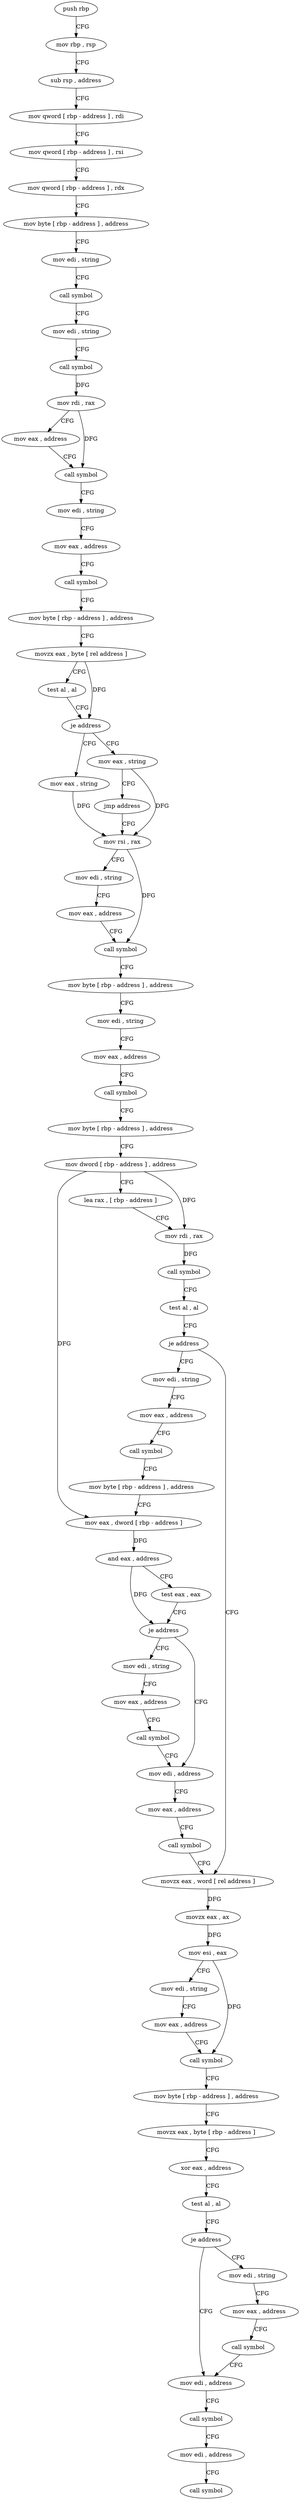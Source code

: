 digraph "func" {
"4269600" [label = "push rbp" ]
"4269601" [label = "mov rbp , rsp" ]
"4269604" [label = "sub rsp , address" ]
"4269608" [label = "mov qword [ rbp - address ] , rdi" ]
"4269612" [label = "mov qword [ rbp - address ] , rsi" ]
"4269616" [label = "mov qword [ rbp - address ] , rdx" ]
"4269620" [label = "mov byte [ rbp - address ] , address" ]
"4269624" [label = "mov edi , string" ]
"4269629" [label = "call symbol" ]
"4269634" [label = "mov edi , string" ]
"4269639" [label = "call symbol" ]
"4269644" [label = "mov rdi , rax" ]
"4269647" [label = "mov eax , address" ]
"4269652" [label = "call symbol" ]
"4269657" [label = "mov edi , string" ]
"4269662" [label = "mov eax , address" ]
"4269667" [label = "call symbol" ]
"4269672" [label = "mov byte [ rbp - address ] , address" ]
"4269676" [label = "movzx eax , byte [ rel address ]" ]
"4269683" [label = "test al , al" ]
"4269685" [label = "je address" ]
"4269694" [label = "mov eax , string" ]
"4269687" [label = "mov eax , string" ]
"4269699" [label = "mov rsi , rax" ]
"4269692" [label = "jmp address" ]
"4269824" [label = "movzx eax , word [ rel address ]" ]
"4269831" [label = "movzx eax , ax" ]
"4269834" [label = "mov esi , eax" ]
"4269836" [label = "mov edi , string" ]
"4269841" [label = "mov eax , address" ]
"4269846" [label = "call symbol" ]
"4269851" [label = "mov byte [ rbp - address ] , address" ]
"4269855" [label = "movzx eax , byte [ rbp - address ]" ]
"4269859" [label = "xor eax , address" ]
"4269862" [label = "test al , al" ]
"4269864" [label = "je address" ]
"4269881" [label = "mov edi , address" ]
"4269866" [label = "mov edi , string" ]
"4269763" [label = "mov edi , string" ]
"4269768" [label = "mov eax , address" ]
"4269773" [label = "call symbol" ]
"4269778" [label = "mov byte [ rbp - address ] , address" ]
"4269782" [label = "mov eax , dword [ rbp - address ]" ]
"4269785" [label = "and eax , address" ]
"4269790" [label = "test eax , eax" ]
"4269792" [label = "je address" ]
"4269809" [label = "mov edi , address" ]
"4269794" [label = "mov edi , string" ]
"4269702" [label = "mov edi , string" ]
"4269707" [label = "mov eax , address" ]
"4269712" [label = "call symbol" ]
"4269717" [label = "mov byte [ rbp - address ] , address" ]
"4269721" [label = "mov edi , string" ]
"4269726" [label = "mov eax , address" ]
"4269731" [label = "call symbol" ]
"4269736" [label = "mov byte [ rbp - address ] , address" ]
"4269740" [label = "mov dword [ rbp - address ] , address" ]
"4269747" [label = "lea rax , [ rbp - address ]" ]
"4269751" [label = "mov rdi , rax" ]
"4269754" [label = "call symbol" ]
"4269759" [label = "test al , al" ]
"4269761" [label = "je address" ]
"4269886" [label = "call symbol" ]
"4269891" [label = "mov edi , address" ]
"4269896" [label = "call symbol" ]
"4269871" [label = "mov eax , address" ]
"4269876" [label = "call symbol" ]
"4269814" [label = "mov eax , address" ]
"4269819" [label = "call symbol" ]
"4269799" [label = "mov eax , address" ]
"4269804" [label = "call symbol" ]
"4269600" -> "4269601" [ label = "CFG" ]
"4269601" -> "4269604" [ label = "CFG" ]
"4269604" -> "4269608" [ label = "CFG" ]
"4269608" -> "4269612" [ label = "CFG" ]
"4269612" -> "4269616" [ label = "CFG" ]
"4269616" -> "4269620" [ label = "CFG" ]
"4269620" -> "4269624" [ label = "CFG" ]
"4269624" -> "4269629" [ label = "CFG" ]
"4269629" -> "4269634" [ label = "CFG" ]
"4269634" -> "4269639" [ label = "CFG" ]
"4269639" -> "4269644" [ label = "DFG" ]
"4269644" -> "4269647" [ label = "CFG" ]
"4269644" -> "4269652" [ label = "DFG" ]
"4269647" -> "4269652" [ label = "CFG" ]
"4269652" -> "4269657" [ label = "CFG" ]
"4269657" -> "4269662" [ label = "CFG" ]
"4269662" -> "4269667" [ label = "CFG" ]
"4269667" -> "4269672" [ label = "CFG" ]
"4269672" -> "4269676" [ label = "CFG" ]
"4269676" -> "4269683" [ label = "CFG" ]
"4269676" -> "4269685" [ label = "DFG" ]
"4269683" -> "4269685" [ label = "CFG" ]
"4269685" -> "4269694" [ label = "CFG" ]
"4269685" -> "4269687" [ label = "CFG" ]
"4269694" -> "4269699" [ label = "DFG" ]
"4269687" -> "4269692" [ label = "CFG" ]
"4269687" -> "4269699" [ label = "DFG" ]
"4269699" -> "4269702" [ label = "CFG" ]
"4269699" -> "4269712" [ label = "DFG" ]
"4269692" -> "4269699" [ label = "CFG" ]
"4269824" -> "4269831" [ label = "DFG" ]
"4269831" -> "4269834" [ label = "DFG" ]
"4269834" -> "4269836" [ label = "CFG" ]
"4269834" -> "4269846" [ label = "DFG" ]
"4269836" -> "4269841" [ label = "CFG" ]
"4269841" -> "4269846" [ label = "CFG" ]
"4269846" -> "4269851" [ label = "CFG" ]
"4269851" -> "4269855" [ label = "CFG" ]
"4269855" -> "4269859" [ label = "CFG" ]
"4269859" -> "4269862" [ label = "CFG" ]
"4269862" -> "4269864" [ label = "CFG" ]
"4269864" -> "4269881" [ label = "CFG" ]
"4269864" -> "4269866" [ label = "CFG" ]
"4269881" -> "4269886" [ label = "CFG" ]
"4269866" -> "4269871" [ label = "CFG" ]
"4269763" -> "4269768" [ label = "CFG" ]
"4269768" -> "4269773" [ label = "CFG" ]
"4269773" -> "4269778" [ label = "CFG" ]
"4269778" -> "4269782" [ label = "CFG" ]
"4269782" -> "4269785" [ label = "DFG" ]
"4269785" -> "4269790" [ label = "CFG" ]
"4269785" -> "4269792" [ label = "DFG" ]
"4269790" -> "4269792" [ label = "CFG" ]
"4269792" -> "4269809" [ label = "CFG" ]
"4269792" -> "4269794" [ label = "CFG" ]
"4269809" -> "4269814" [ label = "CFG" ]
"4269794" -> "4269799" [ label = "CFG" ]
"4269702" -> "4269707" [ label = "CFG" ]
"4269707" -> "4269712" [ label = "CFG" ]
"4269712" -> "4269717" [ label = "CFG" ]
"4269717" -> "4269721" [ label = "CFG" ]
"4269721" -> "4269726" [ label = "CFG" ]
"4269726" -> "4269731" [ label = "CFG" ]
"4269731" -> "4269736" [ label = "CFG" ]
"4269736" -> "4269740" [ label = "CFG" ]
"4269740" -> "4269747" [ label = "CFG" ]
"4269740" -> "4269782" [ label = "DFG" ]
"4269740" -> "4269751" [ label = "DFG" ]
"4269747" -> "4269751" [ label = "CFG" ]
"4269751" -> "4269754" [ label = "DFG" ]
"4269754" -> "4269759" [ label = "CFG" ]
"4269759" -> "4269761" [ label = "CFG" ]
"4269761" -> "4269824" [ label = "CFG" ]
"4269761" -> "4269763" [ label = "CFG" ]
"4269886" -> "4269891" [ label = "CFG" ]
"4269891" -> "4269896" [ label = "CFG" ]
"4269871" -> "4269876" [ label = "CFG" ]
"4269876" -> "4269881" [ label = "CFG" ]
"4269814" -> "4269819" [ label = "CFG" ]
"4269819" -> "4269824" [ label = "CFG" ]
"4269799" -> "4269804" [ label = "CFG" ]
"4269804" -> "4269809" [ label = "CFG" ]
}
